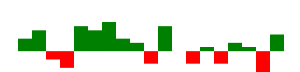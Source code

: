 {
  "$schema": "https://vega.github.io/schema/vega/v5.json",
  "width": 150,
  "height": 25,
  "padding": 0,
  "data": [
    {
      "name": "table",
      "values": [
        {
          "game": "g1",
          "diff": 3
        },
        {
          "game": "g2",
          "diff": 5
        },
        {
          "game": "g3",
          "diff": -2
        },
        {
          "game": "g4",
          "diff": -4
        },
        {
          "game": "g5",
          "diff": 6
        },
        {
          "game": "g6",
          "diff": 5
        },
        {
          "game": "g7",
          "diff": 7
        },
        {
          "game": "g8",
          "diff": 3
        },
        {
          "game": "g9",
          "diff": 2
        },
                {
          "game": "g10",
          "diff": -3
        },
                {
          "game": "g11",
          "diff": 6
        },
                {
          "game": "g12",
          "diff": 0
        },
                {
          "game": "g13",
          "diff": -3
        },
                {
          "game": "g14",
          "diff": 1
        },
                {
          "game": "g15",
          "diff": -3
        },
                {
          "game": "g16",
          "diff": 2
        },
                {
          "game": "g17",
          "diff": 1
        },
                {
          "game": "g18",
          "diff": -5
        },
                {
          "game": "g19",
          "diff": 4
        }
      ]
    }
  ],
  "signals": [
    {
      "name": "tooltip",
      "value": {},
      "on": [
        {
          "events": "rect:mouseover",
          "update": "datum"
        },
        {
          "events": "rect:mouseout",
          "update": "{}"
        }
      ]
    }
  ],
  "scales": [
    {
      "name": "xscale",
      "type": "band",
      "domain": {
        "data": "table",
        "field": "game"
      },
      "range": "width",
      "padding": 0.05,
      "round": true
    },
    {
      "name": "yscale",
      "domain": {
        "data": "table",
        "field": "diff"
      },
      "nice": true,
      "range": "height"
    }
  ],
  "axes": [
    {
      "orient": "bottom",
      "scale": "xscale",
      "labels": false,
      "ticks": false
    },
    {
      "orient": "right",
      "scale": "yscale",
      "labels": false,
      "ticks": false
    }
  ],
  "marks": [
    {
      "type": "rect",
      "from": {
        "data": "table"
      },
      "encode": {
        "enter": {
          "x": {
            "scale": "xscale",
            "field": "game"
          },
          "width": {
            "scale": "xscale",
            "band": 1
          },
          "y": {
            "scale": "yscale",
            "field": "diff"
          },
          "y2": {
            "scale": "yscale",
            "value": 0
          },
          "fill": [
            {
              "test": "datum.diff > 0",
              "value": "green"
            },
            {
              "value": "red"
            }
          ]
        },
        "update": {
          "fill": [
            {
              "test": "datum.diff > 0",
              "value": "green"
            },
            {
              "value": "red"
            }
          ]
        },
        "hover": {
          "fill": {
            "value": "black"
          }
        }
      }
    },
    {
      "type": "text",
      "encode": {
        "enter": {
          "align": {
            "value": "center"
          },
          "baseline": {
            "value": "bottom"
          },
          "fill": {
            "value": "#333"
          }
        },
        "update": {
          "x": {
            "scale": "xscale",
            "signal": "tooltip.game",
            "band": 0.5
          },
          "y": {
            "scale": "yscale",
            "signal": "tooltip.diff",
            "offset": 0.05
          },
          "text": {
            "signal": "tooltip.diff"
          },
          "fillOpacity": [
            {
              "test": "datum === tooltip",
              "value": 0
            },
            {
              "value": 1
            }
          ]
        }
      }
    }
  ],
  "config": {}
}
